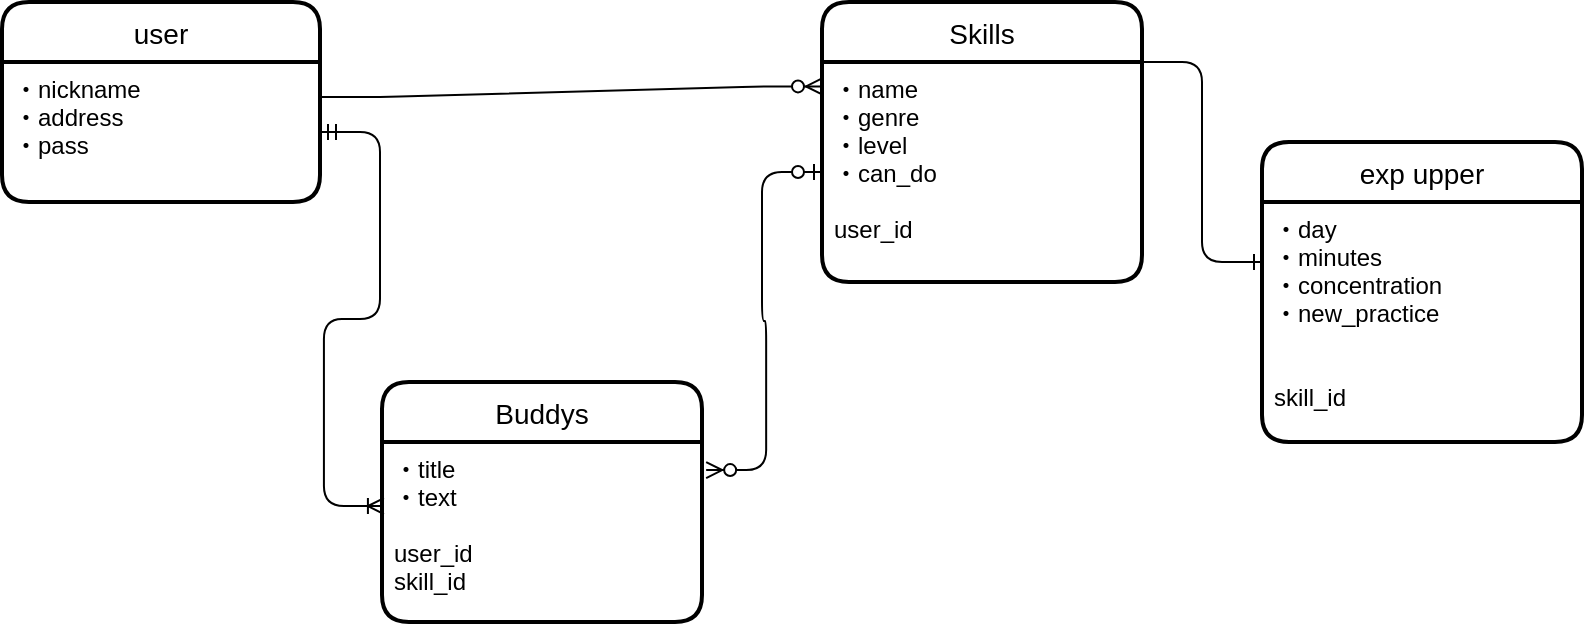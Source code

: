 <mxfile>
    <diagram id="KLm1J1aOEmsSP_ZoZunu" name="ページ1">
        <mxGraphModel dx="598" dy="526" grid="1" gridSize="10" guides="1" tooltips="1" connect="1" arrows="1" fold="1" page="1" pageScale="1" pageWidth="827" pageHeight="1169" math="0" shadow="0">
            <root>
                <mxCell id="0"/>
                <mxCell id="1" parent="0"/>
                <mxCell id="2" value="user" style="swimlane;childLayout=stackLayout;horizontal=1;startSize=30;horizontalStack=0;rounded=1;fontSize=14;fontStyle=0;strokeWidth=2;resizeParent=0;resizeLast=1;shadow=0;dashed=0;align=center;" vertex="1" parent="1">
                    <mxGeometry x="20" y="120" width="159" height="100" as="geometry"/>
                </mxCell>
                <mxCell id="3" value="・nickname&#10;・address&#10;・pass&#10;&#10;&#10;" style="align=left;strokeColor=none;fillColor=none;spacingLeft=4;fontSize=12;verticalAlign=top;resizable=0;rotatable=0;part=1;" vertex="1" parent="2">
                    <mxGeometry y="30" width="159" height="70" as="geometry"/>
                </mxCell>
                <mxCell id="7" value="Skills" style="swimlane;childLayout=stackLayout;horizontal=1;startSize=30;horizontalStack=0;rounded=1;fontSize=14;fontStyle=0;strokeWidth=2;resizeParent=0;resizeLast=1;shadow=0;dashed=0;align=center;" vertex="1" parent="1">
                    <mxGeometry x="430" y="120" width="160" height="140" as="geometry"/>
                </mxCell>
                <mxCell id="8" value="・name&#10;・genre&#10;・level&#10;・can_do&#10;&#10;user_id" style="align=left;strokeColor=none;fillColor=none;spacingLeft=4;fontSize=12;verticalAlign=top;resizable=0;rotatable=0;part=1;" vertex="1" parent="7">
                    <mxGeometry y="30" width="160" height="110" as="geometry"/>
                </mxCell>
                <mxCell id="11" value="" style="edgeStyle=entityRelationEdgeStyle;fontSize=12;html=1;endArrow=ERzeroToMany;endFill=1;exitX=1;exitY=0.25;exitDx=0;exitDy=0;entryX=0;entryY=0.111;entryDx=0;entryDy=0;entryPerimeter=0;" edge="1" parent="1" source="3" target="8">
                    <mxGeometry width="100" height="100" relative="1" as="geometry">
                        <mxPoint x="450" y="390" as="sourcePoint"/>
                        <mxPoint x="570" y="290" as="targetPoint"/>
                    </mxGeometry>
                </mxCell>
                <mxCell id="14" value="exp upper" style="swimlane;childLayout=stackLayout;horizontal=1;startSize=30;horizontalStack=0;rounded=1;fontSize=14;fontStyle=0;strokeWidth=2;resizeParent=0;resizeLast=1;shadow=0;dashed=0;align=center;" vertex="1" parent="1">
                    <mxGeometry x="650" y="190" width="160" height="150" as="geometry"/>
                </mxCell>
                <mxCell id="15" value="・day&#10;・minutes&#10;・concentration&#10;・new_practice&#10;&#10;&#10;skill_id" style="align=left;strokeColor=none;fillColor=none;spacingLeft=4;fontSize=12;verticalAlign=top;resizable=0;rotatable=0;part=1;" vertex="1" parent="14">
                    <mxGeometry y="30" width="160" height="120" as="geometry"/>
                </mxCell>
                <mxCell id="19" value="" style="edgeStyle=entityRelationEdgeStyle;fontSize=12;html=1;endArrow=ERone;endFill=1;entryX=0;entryY=0.25;entryDx=0;entryDy=0;exitX=1;exitY=0;exitDx=0;exitDy=0;" edge="1" parent="1" source="8" target="15">
                    <mxGeometry width="100" height="100" relative="1" as="geometry">
                        <mxPoint x="510" y="360" as="sourcePoint"/>
                        <mxPoint x="610" y="260" as="targetPoint"/>
                    </mxGeometry>
                </mxCell>
                <mxCell id="20" value="Buddys" style="swimlane;childLayout=stackLayout;horizontal=1;startSize=30;horizontalStack=0;rounded=1;fontSize=14;fontStyle=0;strokeWidth=2;resizeParent=0;resizeLast=1;shadow=0;dashed=0;align=center;" vertex="1" parent="1">
                    <mxGeometry x="210" y="310" width="160" height="120" as="geometry"/>
                </mxCell>
                <mxCell id="21" value="・title&#10;・text&#10;&#10;user_id&#10;skill_id" style="align=left;strokeColor=none;fillColor=none;spacingLeft=4;fontSize=12;verticalAlign=top;resizable=0;rotatable=0;part=1;" vertex="1" parent="20">
                    <mxGeometry y="30" width="160" height="90" as="geometry"/>
                </mxCell>
                <mxCell id="22" value="" style="edgeStyle=entityRelationEdgeStyle;fontSize=12;html=1;endArrow=ERzeroToMany;startArrow=ERzeroToOne;entryX=1.013;entryY=0.156;entryDx=0;entryDy=0;entryPerimeter=0;" edge="1" parent="1" source="8" target="21">
                    <mxGeometry width="100" height="100" relative="1" as="geometry">
                        <mxPoint x="376" y="293" as="sourcePoint"/>
                        <mxPoint x="530" y="440" as="targetPoint"/>
                    </mxGeometry>
                </mxCell>
                <mxCell id="23" value="" style="edgeStyle=entityRelationEdgeStyle;fontSize=12;html=1;endArrow=ERoneToMany;startArrow=ERmandOne;exitX=1;exitY=0.5;exitDx=0;exitDy=0;entryX=0.006;entryY=0.356;entryDx=0;entryDy=0;entryPerimeter=0;" edge="1" parent="1" source="3" target="21">
                    <mxGeometry width="100" height="100" relative="1" as="geometry">
                        <mxPoint x="150" y="390" as="sourcePoint"/>
                        <mxPoint x="190" y="570" as="targetPoint"/>
                    </mxGeometry>
                </mxCell>
            </root>
        </mxGraphModel>
    </diagram>
</mxfile>
